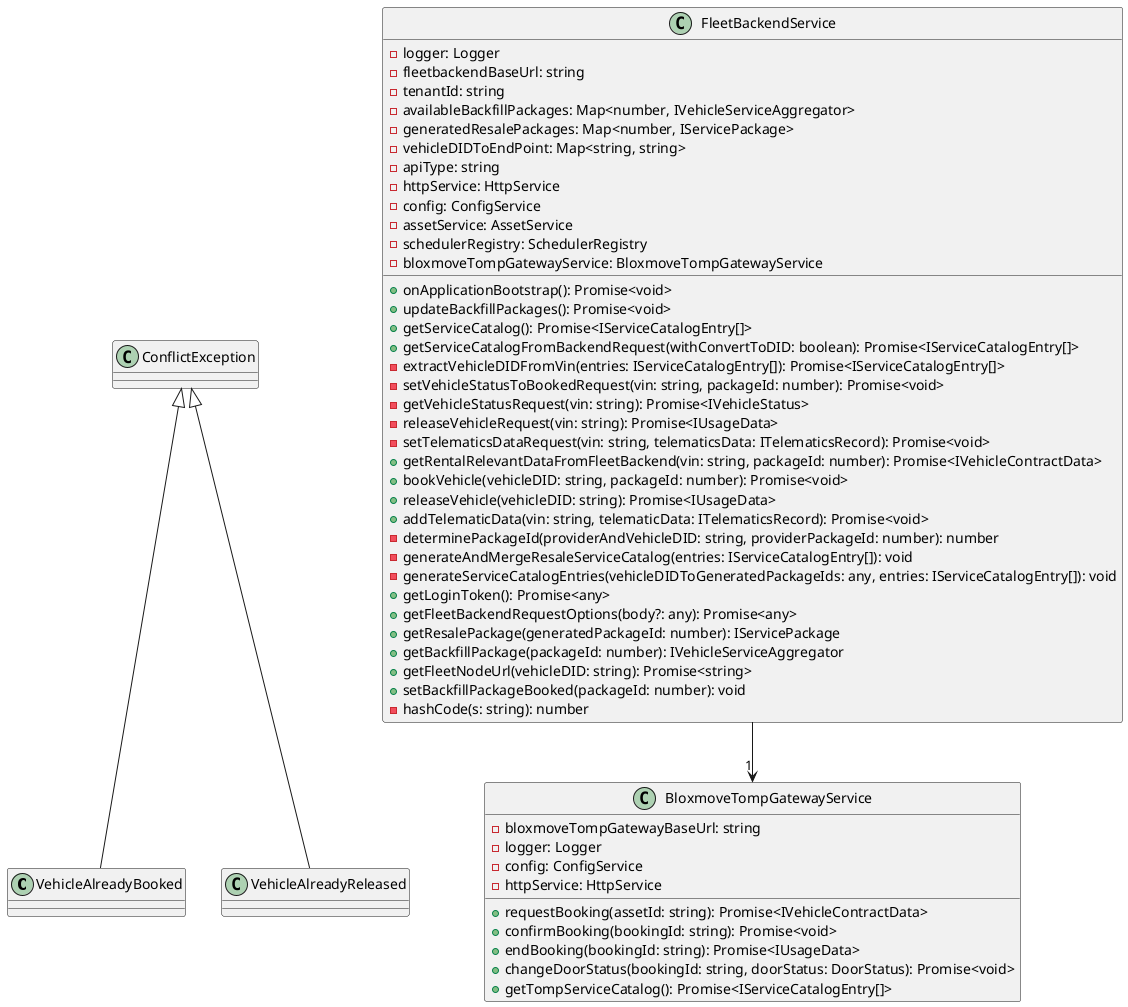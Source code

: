 @startuml
class VehicleAlreadyBooked extends ConflictException
class VehicleAlreadyReleased extends ConflictException
class BloxmoveTompGatewayService {
    -bloxmoveTompGatewayBaseUrl: string
    -logger: Logger
    -config: ConfigService
    -httpService: HttpService
    +requestBooking(assetId: string): Promise<IVehicleContractData>
    +confirmBooking(bookingId: string): Promise<void>
    +endBooking(bookingId: string): Promise<IUsageData>
    +changeDoorStatus(bookingId: string, doorStatus: DoorStatus): Promise<void>
    +getTompServiceCatalog(): Promise<IServiceCatalogEntry[]>
}
class FleetBackendService {
    -logger: Logger
    -fleetbackendBaseUrl: string
    -tenantId: string
    -availableBackfillPackages: Map<number, IVehicleServiceAggregator>
    -generatedResalePackages: Map<number, IServicePackage>
    -vehicleDIDToEndPoint: Map<string, string>
    -apiType: string
    -httpService: HttpService
    -config: ConfigService
    -assetService: AssetService
    -schedulerRegistry: SchedulerRegistry
    -bloxmoveTompGatewayService: BloxmoveTompGatewayService
    +onApplicationBootstrap(): Promise<void>
    +updateBackfillPackages(): Promise<void>
    +getServiceCatalog(): Promise<IServiceCatalogEntry[]>
    +getServiceCatalogFromBackendRequest(withConvertToDID: boolean): Promise<IServiceCatalogEntry[]>
    -extractVehicleDIDFromVin(entries: IServiceCatalogEntry[]): Promise<IServiceCatalogEntry[]>
    -setVehicleStatusToBookedRequest(vin: string, packageId: number): Promise<void>
    -getVehicleStatusRequest(vin: string): Promise<IVehicleStatus>
    -releaseVehicleRequest(vin: string): Promise<IUsageData>
    -setTelematicsDataRequest(vin: string, telematicsData: ITelematicsRecord): Promise<void>
    +getRentalRelevantDataFromFleetBackend(vin: string, packageId: number): Promise<IVehicleContractData>
    +bookVehicle(vehicleDID: string, packageId: number): Promise<void>
    +releaseVehicle(vehicleDID: string): Promise<IUsageData>
    +addTelematicData(vin: string, telematicData: ITelematicsRecord): Promise<void>
    -determinePackageId(providerAndVehicleDID: string, providerPackageId: number): number
    -generateAndMergeResaleServiceCatalog(entries: IServiceCatalogEntry[]): void
    -generateServiceCatalogEntries(vehicleDIDToGeneratedPackageIds: any, entries: IServiceCatalogEntry[]): void
    +getLoginToken(): Promise<any>
    +getFleetBackendRequestOptions(body?: any): Promise<any>
    +getResalePackage(generatedPackageId: number): IServicePackage
    +getBackfillPackage(packageId: number): IVehicleServiceAggregator
    +getFleetNodeUrl(vehicleDID: string): Promise<string>
    +setBackfillPackageBooked(packageId: number): void
    -hashCode(s: string): number
}
FleetBackendService --> "1" BloxmoveTompGatewayService
@enduml